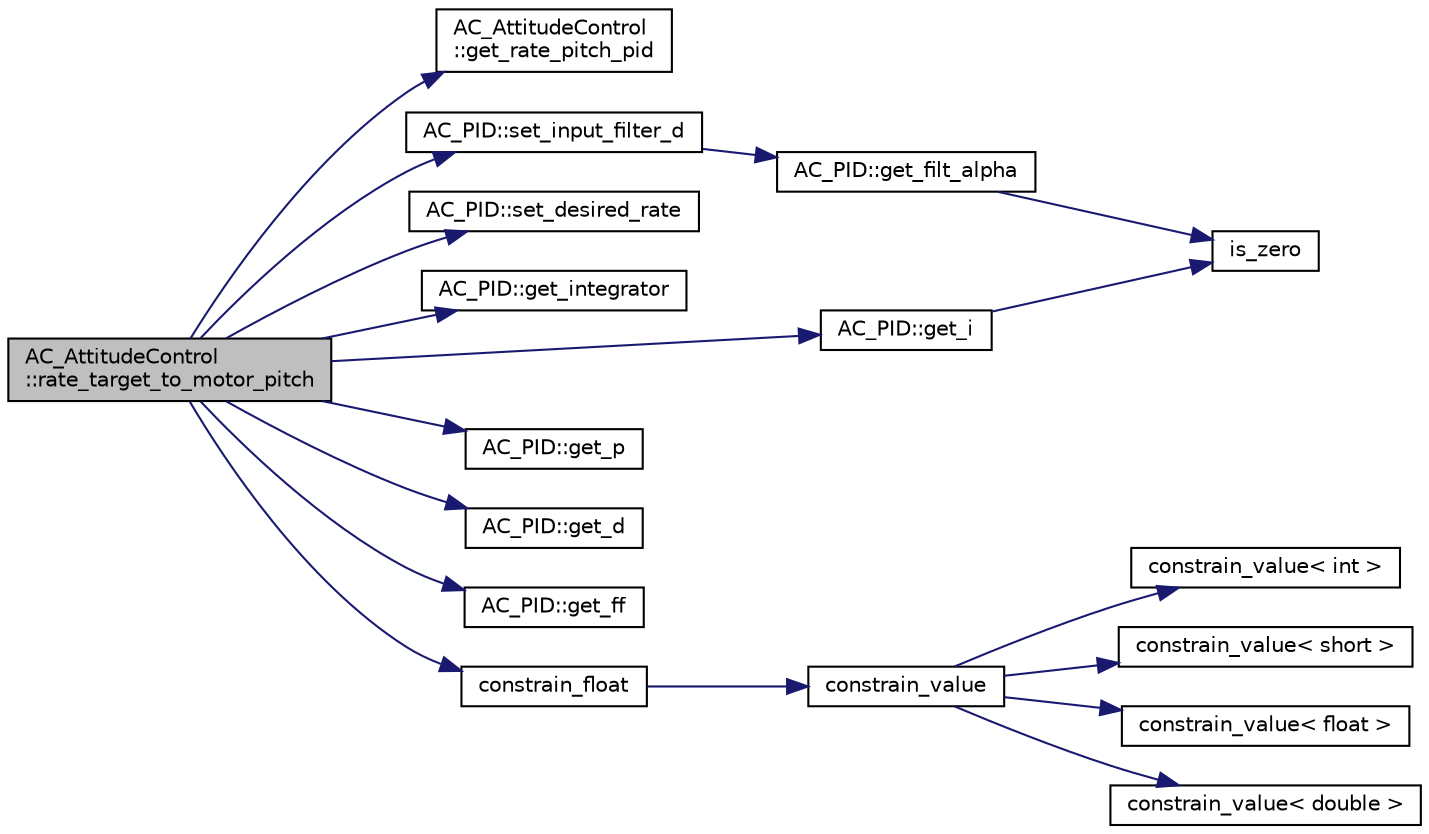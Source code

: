 digraph "AC_AttitudeControl::rate_target_to_motor_pitch"
{
 // INTERACTIVE_SVG=YES
  edge [fontname="Helvetica",fontsize="10",labelfontname="Helvetica",labelfontsize="10"];
  node [fontname="Helvetica",fontsize="10",shape=record];
  rankdir="LR";
  Node1 [label="AC_AttitudeControl\l::rate_target_to_motor_pitch",height=0.2,width=0.4,color="black", fillcolor="grey75", style="filled", fontcolor="black"];
  Node1 -> Node2 [color="midnightblue",fontsize="10",style="solid",fontname="Helvetica"];
  Node2 [label="AC_AttitudeControl\l::get_rate_pitch_pid",height=0.2,width=0.4,color="black", fillcolor="white", style="filled",URL="$classAC__AttitudeControl.html#a9e10a37d28eeb3d6476ec087b3bac3df"];
  Node1 -> Node3 [color="midnightblue",fontsize="10",style="solid",fontname="Helvetica"];
  Node3 [label="AC_PID::set_input_filter_d",height=0.2,width=0.4,color="black", fillcolor="white", style="filled",URL="$classAC__PID.html#a0217a1314e284babe6fe0d3e3cf92601"];
  Node3 -> Node4 [color="midnightblue",fontsize="10",style="solid",fontname="Helvetica"];
  Node4 [label="AC_PID::get_filt_alpha",height=0.2,width=0.4,color="black", fillcolor="white", style="filled",URL="$classAC__PID.html#ac12ffbd4fd053c6152d403b69e07b8e1"];
  Node4 -> Node5 [color="midnightblue",fontsize="10",style="solid",fontname="Helvetica"];
  Node5 [label="is_zero",height=0.2,width=0.4,color="black", fillcolor="white", style="filled",URL="$AP__Math_8h.html#a2a12cce483e9b870da70d30406d82c60"];
  Node1 -> Node6 [color="midnightblue",fontsize="10",style="solid",fontname="Helvetica"];
  Node6 [label="AC_PID::set_desired_rate",height=0.2,width=0.4,color="black", fillcolor="white", style="filled",URL="$classAC__PID.html#a3f727ab395b401474027b6b9efcab5a3"];
  Node1 -> Node7 [color="midnightblue",fontsize="10",style="solid",fontname="Helvetica"];
  Node7 [label="AC_PID::get_integrator",height=0.2,width=0.4,color="black", fillcolor="white", style="filled",URL="$classAC__PID.html#a0fc275cae5ff46799af85af551c65870"];
  Node1 -> Node8 [color="midnightblue",fontsize="10",style="solid",fontname="Helvetica"];
  Node8 [label="AC_PID::get_i",height=0.2,width=0.4,color="black", fillcolor="white", style="filled",URL="$classAC__PID.html#a2d5bf9811a78c93a396ec1e37ae6fa0a"];
  Node8 -> Node5 [color="midnightblue",fontsize="10",style="solid",fontname="Helvetica"];
  Node1 -> Node9 [color="midnightblue",fontsize="10",style="solid",fontname="Helvetica"];
  Node9 [label="AC_PID::get_p",height=0.2,width=0.4,color="black", fillcolor="white", style="filled",URL="$classAC__PID.html#a4808bb2656a1e8d94c713e58a7a2a222"];
  Node1 -> Node10 [color="midnightblue",fontsize="10",style="solid",fontname="Helvetica"];
  Node10 [label="AC_PID::get_d",height=0.2,width=0.4,color="black", fillcolor="white", style="filled",URL="$classAC__PID.html#ad0c0510049ea37401920792e843bec86"];
  Node1 -> Node11 [color="midnightblue",fontsize="10",style="solid",fontname="Helvetica"];
  Node11 [label="AC_PID::get_ff",height=0.2,width=0.4,color="black", fillcolor="white", style="filled",URL="$classAC__PID.html#af8b4c040c43a28fbe025de765f38e90d"];
  Node1 -> Node12 [color="midnightblue",fontsize="10",style="solid",fontname="Helvetica"];
  Node12 [label="constrain_float",height=0.2,width=0.4,color="black", fillcolor="white", style="filled",URL="$AP__Math_8h.html#ad525609d9dba6ffa556a0fbf08a3f9b4"];
  Node12 -> Node13 [color="midnightblue",fontsize="10",style="solid",fontname="Helvetica"];
  Node13 [label="constrain_value",height=0.2,width=0.4,color="black", fillcolor="white", style="filled",URL="$AP__Math_8h.html#a20e8f8671c282c69c1954652b6d61585"];
  Node13 -> Node14 [color="midnightblue",fontsize="10",style="solid",fontname="Helvetica"];
  Node14 [label="constrain_value\< int \>",height=0.2,width=0.4,color="black", fillcolor="white", style="filled",URL="$AP__Math_8cpp.html#a37e8e901754cb9c8e53a8e3030c82c50"];
  Node13 -> Node15 [color="midnightblue",fontsize="10",style="solid",fontname="Helvetica"];
  Node15 [label="constrain_value\< short \>",height=0.2,width=0.4,color="black", fillcolor="white", style="filled",URL="$AP__Math_8cpp.html#afdbe107ec1987d318a6347816fbf2b89"];
  Node13 -> Node16 [color="midnightblue",fontsize="10",style="solid",fontname="Helvetica"];
  Node16 [label="constrain_value\< float \>",height=0.2,width=0.4,color="black", fillcolor="white", style="filled",URL="$AP__Math_8cpp.html#ae6c621670c214da687de21d4e3a92587"];
  Node13 -> Node17 [color="midnightblue",fontsize="10",style="solid",fontname="Helvetica"];
  Node17 [label="constrain_value\< double \>",height=0.2,width=0.4,color="black", fillcolor="white", style="filled",URL="$AP__Math_8cpp.html#afe3990b00e9abc43fa97dfaf8e32f5c4"];
}

